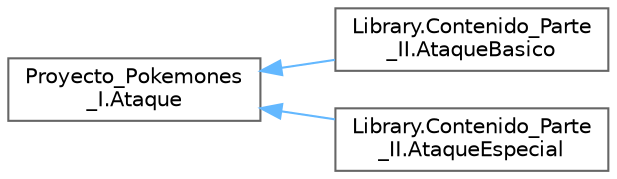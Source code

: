 digraph "Graphical Class Hierarchy"
{
 // LATEX_PDF_SIZE
  bgcolor="transparent";
  edge [fontname=Helvetica,fontsize=10,labelfontname=Helvetica,labelfontsize=10];
  node [fontname=Helvetica,fontsize=10,shape=box,height=0.2,width=0.4];
  rankdir="LR";
  Node0 [id="Node000000",label="Proyecto_Pokemones\l_I.Ataque",height=0.2,width=0.4,color="grey40", fillcolor="white", style="filled",URL="$class_proyecto___pokemones___i_1_1_ataque.html",tooltip=" "];
  Node0 -> Node1 [id="edge1_Node000000_Node000001",dir="back",color="steelblue1",style="solid",tooltip=" "];
  Node1 [id="Node000001",label="Library.Contenido_Parte\l_II.AtaqueBasico",height=0.2,width=0.4,color="grey40", fillcolor="white", style="filled",URL="$class_library_1_1_contenido___parte___i_i_1_1_ataque_basico.html",tooltip=" "];
  Node0 -> Node2 [id="edge2_Node000000_Node000002",dir="back",color="steelblue1",style="solid",tooltip=" "];
  Node2 [id="Node000002",label="Library.Contenido_Parte\l_II.AtaqueEspecial",height=0.2,width=0.4,color="grey40", fillcolor="white", style="filled",URL="$class_library_1_1_contenido___parte___i_i_1_1_ataque_especial.html",tooltip=" "];
}
